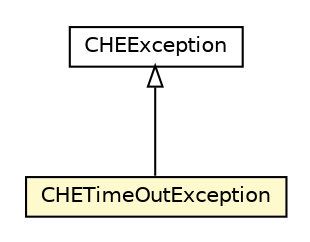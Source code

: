 #!/usr/local/bin/dot
#
# Class diagram 
# Generated by UMLGraph version R5_6-24-gf6e263 (http://www.umlgraph.org/)
#

digraph G {
	edge [fontname="Helvetica",fontsize=10,labelfontname="Helvetica",labelfontsize=10];
	node [fontname="Helvetica",fontsize=10,shape=plaintext];
	nodesep=0.25;
	ranksep=0.5;
	// org.universAAL.context.prof.serv.SCaller.CHEException
	c5524 [label=<<table title="org.universAAL.context.prof.serv.SCaller.CHEException" border="0" cellborder="1" cellspacing="0" cellpadding="2" port="p" href="./SCaller.CHEException.html">
		<tr><td><table border="0" cellspacing="0" cellpadding="1">
<tr><td align="center" balign="center"> CHEException </td></tr>
		</table></td></tr>
		</table>>, URL="./SCaller.CHEException.html", fontname="Helvetica", fontcolor="black", fontsize=10.0];
	// org.universAAL.context.prof.serv.SCaller.CHETimeOutException
	c5526 [label=<<table title="org.universAAL.context.prof.serv.SCaller.CHETimeOutException" border="0" cellborder="1" cellspacing="0" cellpadding="2" port="p" bgcolor="lemonChiffon" href="./SCaller.CHETimeOutException.html">
		<tr><td><table border="0" cellspacing="0" cellpadding="1">
<tr><td align="center" balign="center"> CHETimeOutException </td></tr>
		</table></td></tr>
		</table>>, URL="./SCaller.CHETimeOutException.html", fontname="Helvetica", fontcolor="black", fontsize=10.0];
	//org.universAAL.context.prof.serv.SCaller.CHETimeOutException extends org.universAAL.context.prof.serv.SCaller.CHEException
	c5524:p -> c5526:p [dir=back,arrowtail=empty];
}

